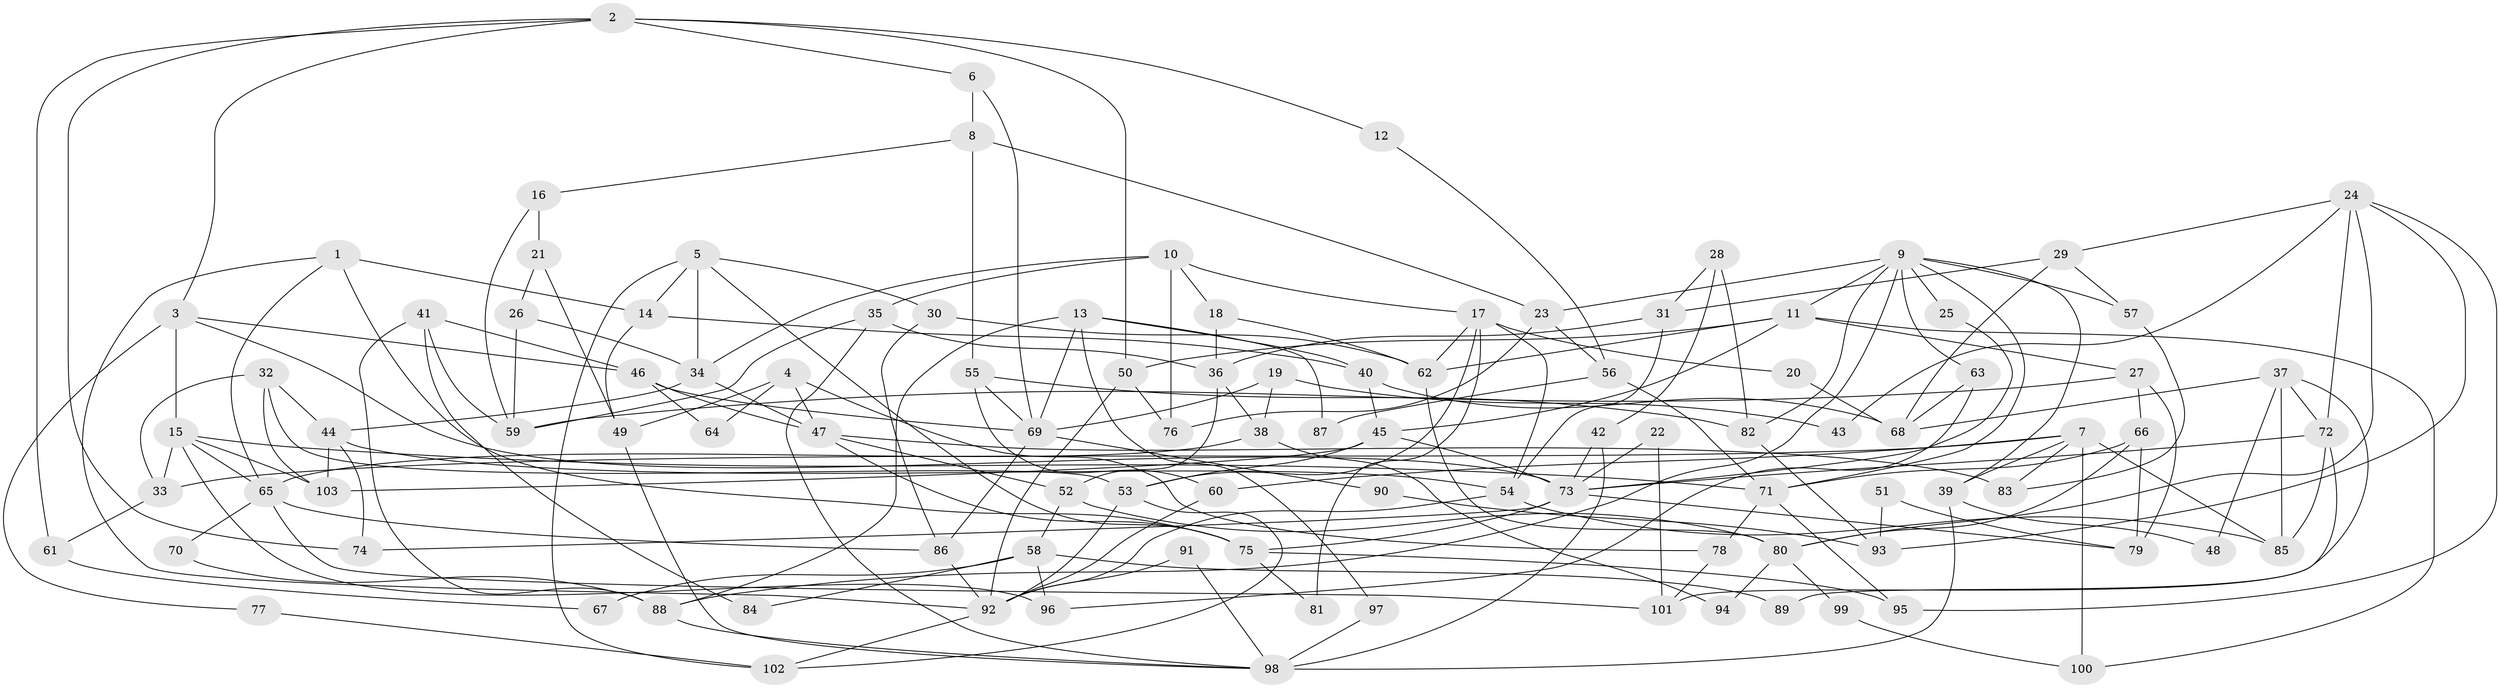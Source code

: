 // Generated by graph-tools (version 1.1) at 2025/51/03/09/25 04:51:53]
// undirected, 103 vertices, 206 edges
graph export_dot {
graph [start="1"]
  node [color=gray90,style=filled];
  1;
  2;
  3;
  4;
  5;
  6;
  7;
  8;
  9;
  10;
  11;
  12;
  13;
  14;
  15;
  16;
  17;
  18;
  19;
  20;
  21;
  22;
  23;
  24;
  25;
  26;
  27;
  28;
  29;
  30;
  31;
  32;
  33;
  34;
  35;
  36;
  37;
  38;
  39;
  40;
  41;
  42;
  43;
  44;
  45;
  46;
  47;
  48;
  49;
  50;
  51;
  52;
  53;
  54;
  55;
  56;
  57;
  58;
  59;
  60;
  61;
  62;
  63;
  64;
  65;
  66;
  67;
  68;
  69;
  70;
  71;
  72;
  73;
  74;
  75;
  76;
  77;
  78;
  79;
  80;
  81;
  82;
  83;
  84;
  85;
  86;
  87;
  88;
  89;
  90;
  91;
  92;
  93;
  94;
  95;
  96;
  97;
  98;
  99;
  100;
  101;
  102;
  103;
  1 -- 92;
  1 -- 14;
  1 -- 65;
  1 -- 75;
  2 -- 3;
  2 -- 74;
  2 -- 6;
  2 -- 12;
  2 -- 50;
  2 -- 61;
  3 -- 73;
  3 -- 15;
  3 -- 46;
  3 -- 77;
  4 -- 78;
  4 -- 47;
  4 -- 49;
  4 -- 64;
  5 -- 30;
  5 -- 34;
  5 -- 14;
  5 -- 75;
  5 -- 102;
  6 -- 8;
  6 -- 69;
  7 -- 33;
  7 -- 60;
  7 -- 39;
  7 -- 83;
  7 -- 85;
  7 -- 100;
  8 -- 23;
  8 -- 55;
  8 -- 16;
  9 -- 88;
  9 -- 39;
  9 -- 11;
  9 -- 23;
  9 -- 25;
  9 -- 57;
  9 -- 63;
  9 -- 71;
  9 -- 82;
  10 -- 17;
  10 -- 35;
  10 -- 18;
  10 -- 34;
  10 -- 76;
  11 -- 62;
  11 -- 27;
  11 -- 45;
  11 -- 50;
  11 -- 100;
  12 -- 56;
  13 -- 40;
  13 -- 69;
  13 -- 87;
  13 -- 88;
  13 -- 97;
  14 -- 49;
  14 -- 40;
  15 -- 71;
  15 -- 103;
  15 -- 33;
  15 -- 65;
  15 -- 96;
  16 -- 59;
  16 -- 21;
  17 -- 54;
  17 -- 53;
  17 -- 20;
  17 -- 62;
  17 -- 81;
  18 -- 62;
  18 -- 36;
  19 -- 38;
  19 -- 69;
  19 -- 43;
  20 -- 68;
  21 -- 26;
  21 -- 49;
  22 -- 101;
  22 -- 73;
  23 -- 76;
  23 -- 56;
  24 -- 72;
  24 -- 80;
  24 -- 29;
  24 -- 43;
  24 -- 93;
  24 -- 95;
  25 -- 73;
  26 -- 59;
  26 -- 34;
  27 -- 79;
  27 -- 59;
  27 -- 66;
  28 -- 42;
  28 -- 31;
  28 -- 82;
  29 -- 68;
  29 -- 31;
  29 -- 57;
  30 -- 86;
  30 -- 62;
  31 -- 54;
  31 -- 36;
  32 -- 44;
  32 -- 53;
  32 -- 33;
  32 -- 103;
  33 -- 61;
  34 -- 47;
  34 -- 44;
  35 -- 36;
  35 -- 98;
  35 -- 59;
  36 -- 38;
  36 -- 52;
  37 -- 72;
  37 -- 85;
  37 -- 48;
  37 -- 68;
  37 -- 101;
  38 -- 65;
  38 -- 94;
  39 -- 98;
  39 -- 48;
  40 -- 45;
  40 -- 68;
  41 -- 59;
  41 -- 46;
  41 -- 84;
  41 -- 88;
  42 -- 98;
  42 -- 73;
  44 -- 103;
  44 -- 54;
  44 -- 74;
  45 -- 53;
  45 -- 73;
  45 -- 103;
  46 -- 47;
  46 -- 64;
  46 -- 69;
  47 -- 75;
  47 -- 83;
  47 -- 52;
  49 -- 98;
  50 -- 76;
  50 -- 92;
  51 -- 93;
  51 -- 79;
  52 -- 58;
  52 -- 80;
  53 -- 102;
  53 -- 92;
  54 -- 92;
  54 -- 85;
  55 -- 82;
  55 -- 69;
  55 -- 60;
  56 -- 71;
  56 -- 87;
  57 -- 83;
  58 -- 96;
  58 -- 67;
  58 -- 84;
  58 -- 89;
  60 -- 92;
  61 -- 67;
  62 -- 80;
  63 -- 68;
  63 -- 96;
  65 -- 70;
  65 -- 86;
  65 -- 101;
  66 -- 71;
  66 -- 79;
  66 -- 80;
  69 -- 86;
  69 -- 90;
  70 -- 88;
  71 -- 95;
  71 -- 78;
  72 -- 85;
  72 -- 73;
  72 -- 89;
  73 -- 75;
  73 -- 74;
  73 -- 79;
  75 -- 81;
  75 -- 95;
  77 -- 102;
  78 -- 101;
  80 -- 94;
  80 -- 99;
  82 -- 93;
  86 -- 92;
  88 -- 98;
  90 -- 93;
  91 -- 92;
  91 -- 98;
  92 -- 102;
  97 -- 98;
  99 -- 100;
}
